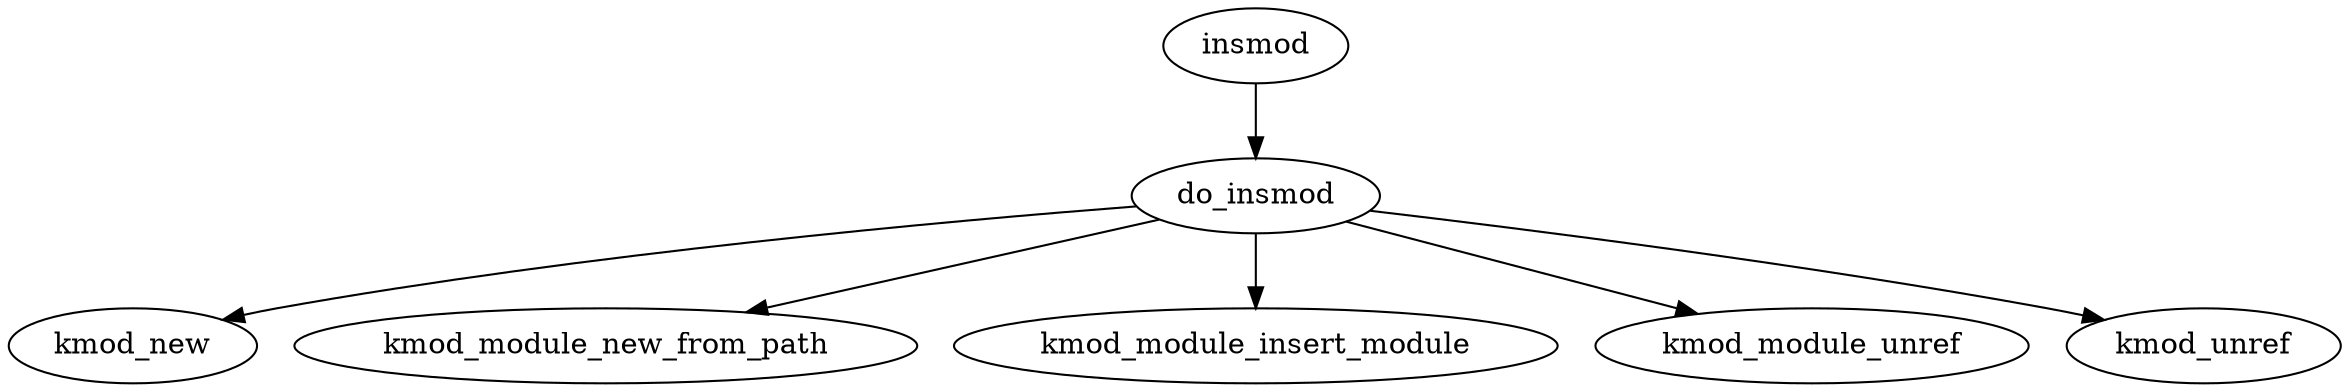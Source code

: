 digraph G {
	insmod -> do_insmod;

	do_insmod -> kmod_new;

	do_insmod -> kmod_module_new_from_path;
	do_insmod -> kmod_module_insert_module;
	do_insmod -> kmod_module_unref;

	do_insmod -> kmod_unref;
}
